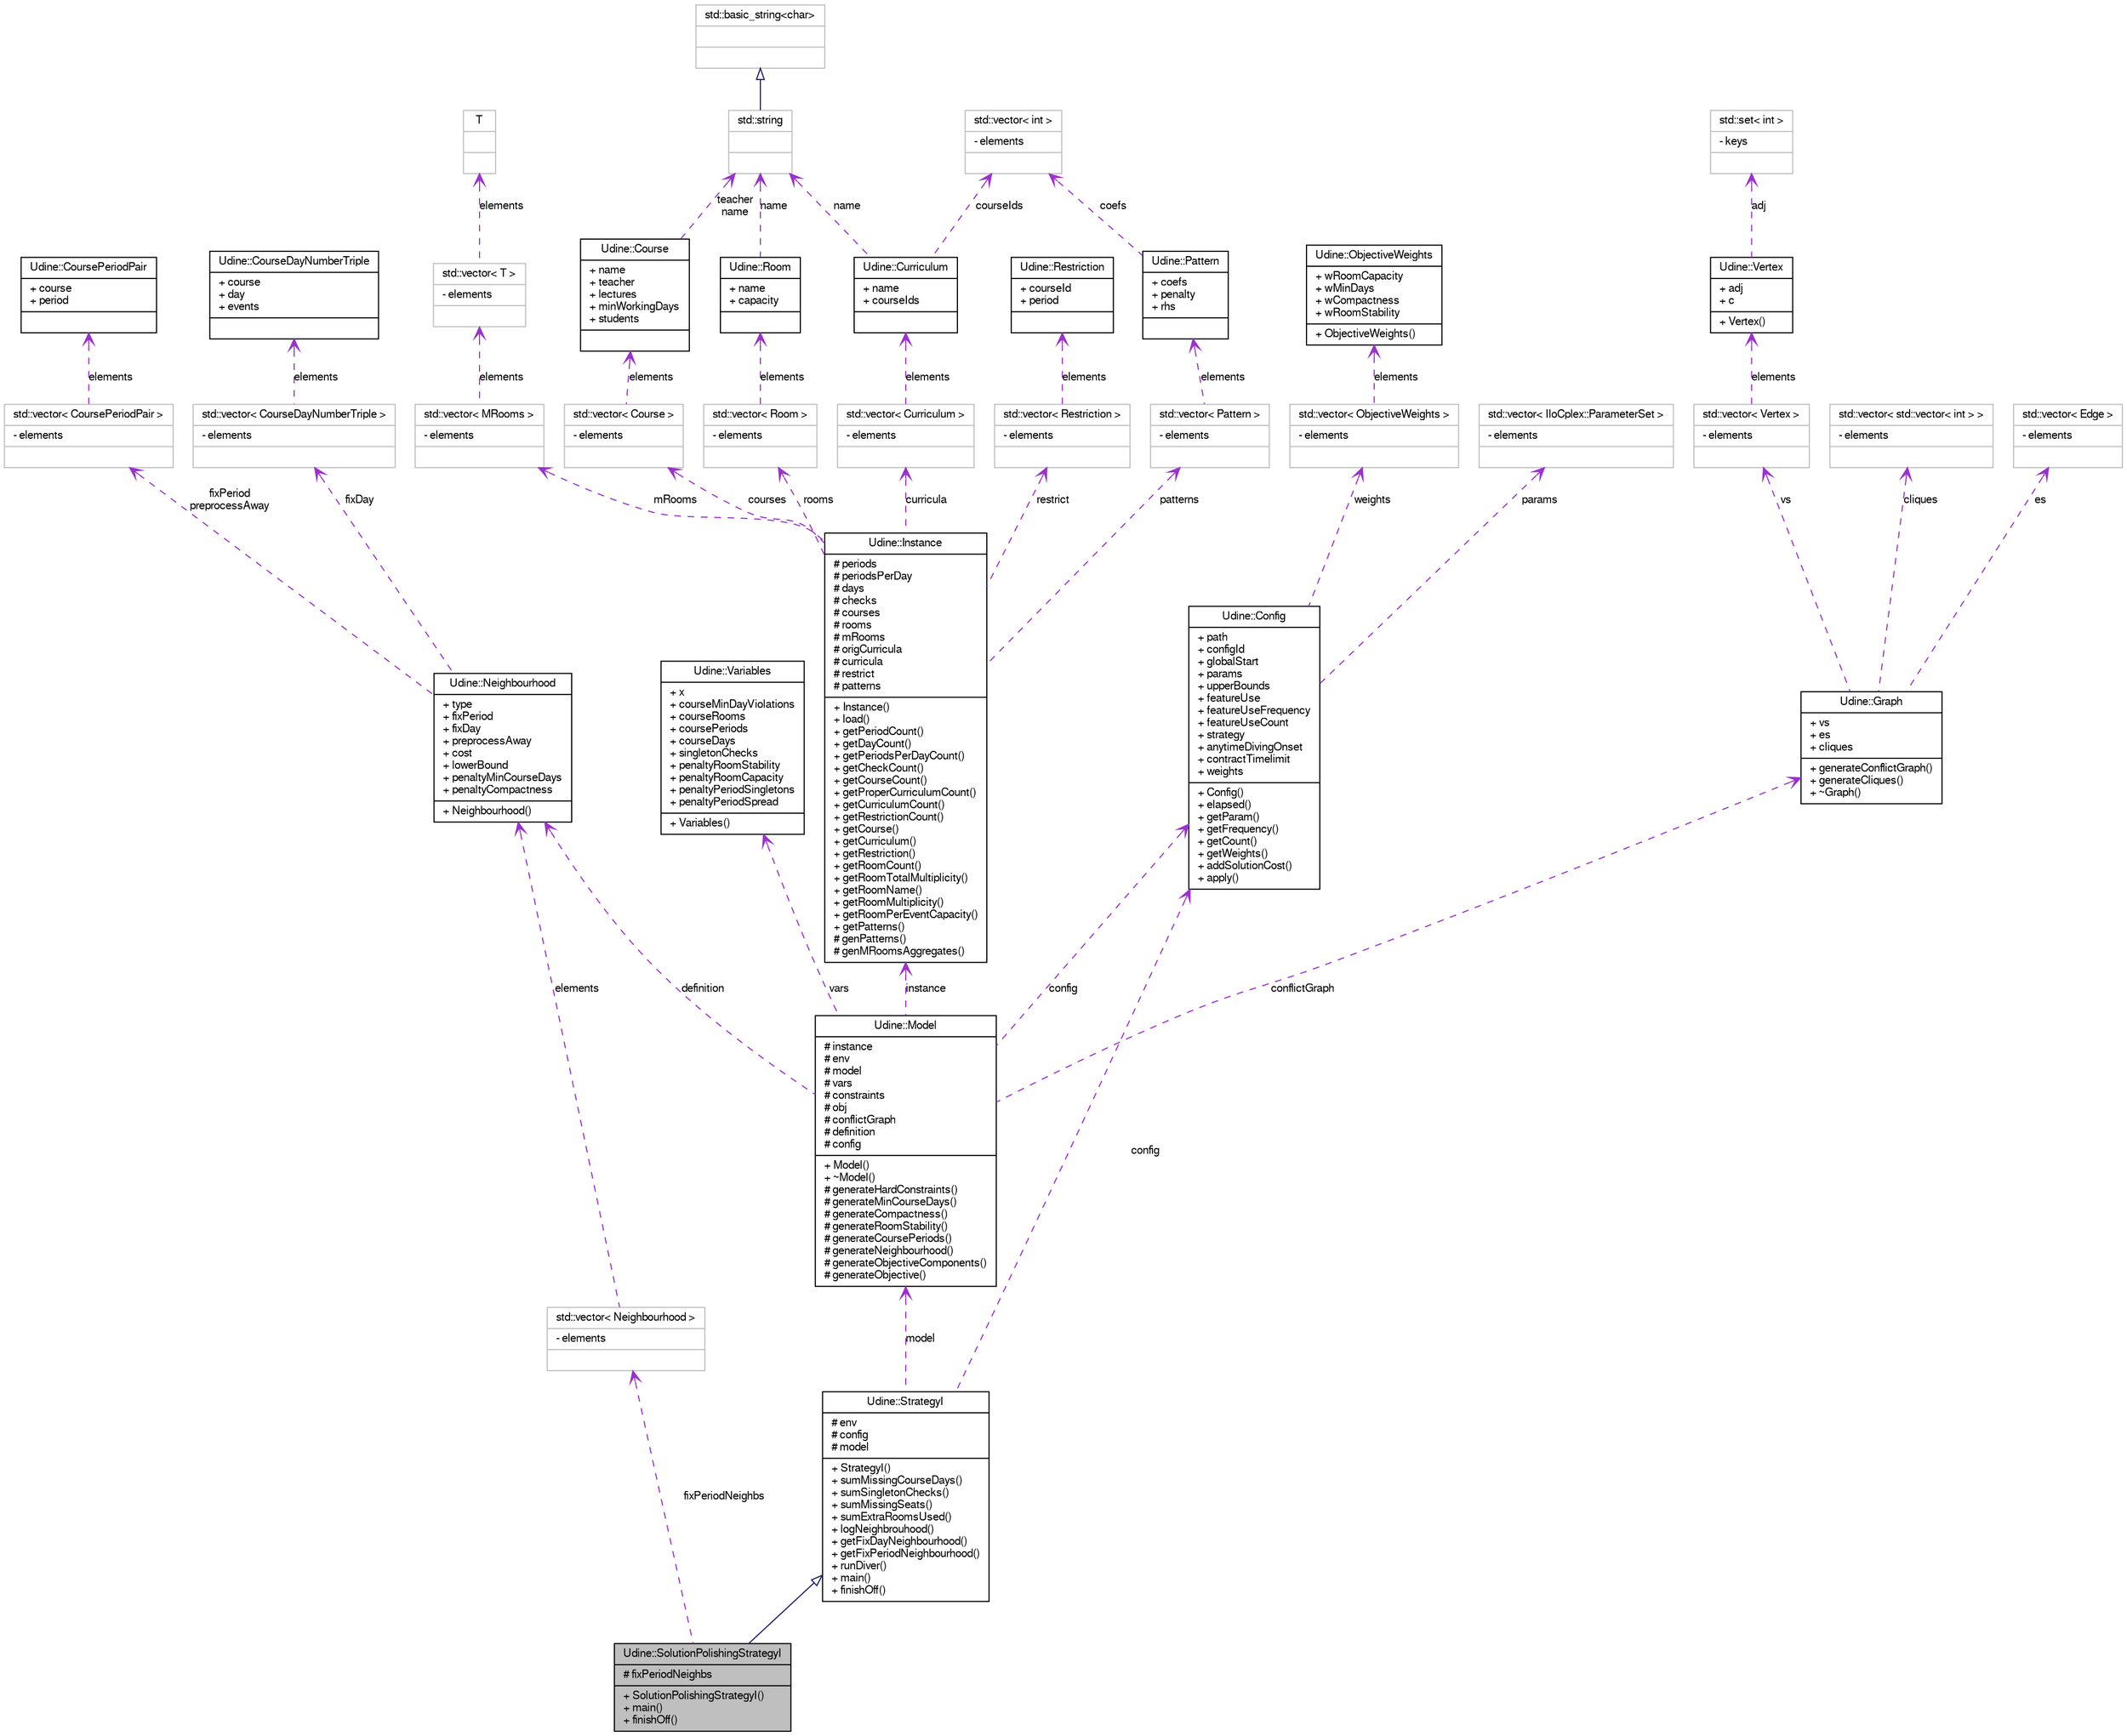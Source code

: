 digraph G
{
  edge [fontname="FreeSans",fontsize="10",labelfontname="FreeSans",labelfontsize="10"];
  node [fontname="FreeSans",fontsize="10",shape=record];
  Node1 [label="{Udine::SolutionPolishingStrategyI\n|# fixPeriodNeighbs\l|+ SolutionPolishingStrategyI()\l+ main()\l+ finishOff()\l}",height=0.2,width=0.4,color="black", fillcolor="grey75", style="filled" fontcolor="black"];
  Node2 -> Node1 [dir=back,color="midnightblue",fontsize="10",style="solid",arrowtail="empty",fontname="FreeSans"];
  Node2 [label="{Udine::StrategyI\n|# env\l# config\l# model\l|+ StrategyI()\l+ sumMissingCourseDays()\l+ sumSingletonChecks()\l+ sumMissingSeats()\l+ sumExtraRoomsUsed()\l+ logNeighbrouhood()\l+ getFixDayNeighbourhood()\l+ getFixPeriodNeighbourhood()\l+ runDiver()\l+ main()\l+ finishOff()\l}",height=0.2,width=0.4,color="black", fillcolor="white", style="filled",URL="$class_udine_1_1_strategy_i.html"];
  Node3 -> Node2 [dir=back,color="darkorchid3",fontsize="10",style="dashed",label="model",arrowtail="open",fontname="FreeSans"];
  Node3 [label="{Udine::Model\n|# instance\l# env\l# model\l# vars\l# constraints\l# obj\l# conflictGraph\l# definition\l# config\l|+ Model()\l+ ~Model()\l# generateHardConstraints()\l# generateMinCourseDays()\l# generateCompactness()\l# generateRoomStability()\l# generateCoursePeriods()\l# generateNeighbourhood()\l# generateObjectiveComponents()\l# generateObjective()\l}",height=0.2,width=0.4,color="black", fillcolor="white", style="filled",URL="$class_udine_1_1_model.html"];
  Node4 -> Node3 [dir=back,color="darkorchid3",fontsize="10",style="dashed",label="instance",arrowtail="open",fontname="FreeSans"];
  Node4 [label="{Udine::Instance\n|# periods\l# periodsPerDay\l# days\l# checks\l# courses\l# rooms\l# mRooms\l# origCurricula\l# curricula\l# restrict\l# patterns\l|+ Instance()\l+ load()\l+ getPeriodCount()\l+ getDayCount()\l+ getPeriodsPerDayCount()\l+ getCheckCount()\l+ getCourseCount()\l+ getProperCurriculumCount()\l+ getCurriculumCount()\l+ getRestrictionCount()\l+ getCourse()\l+ getCurriculum()\l+ getRestriction()\l+ getRoomCount()\l+ getRoomTotalMultiplicity()\l+ getRoomName()\l+ getRoomMultiplicity()\l+ getRoomPerEventCapacity()\l+ getPatterns()\l# genPatterns()\l# genMRoomsAggregates()\l}",height=0.2,width=0.4,color="black", fillcolor="white", style="filled",URL="$class_udine_1_1_instance.html"];
  Node5 -> Node4 [dir=back,color="darkorchid3",fontsize="10",style="dashed",label="courses",arrowtail="open",fontname="FreeSans"];
  Node5 [label="{std::vector\< Course \>\n|- elements\l|}",height=0.2,width=0.4,color="grey75", fillcolor="white", style="filled"];
  Node6 -> Node5 [dir=back,color="darkorchid3",fontsize="10",style="dashed",label="elements",arrowtail="open",fontname="FreeSans"];
  Node6 [label="{Udine::Course\n|+ name\l+ teacher\l+ lectures\l+ minWorkingDays\l+ students\l|}",height=0.2,width=0.4,color="black", fillcolor="white", style="filled",URL="$struct_udine_1_1_course.html"];
  Node7 -> Node6 [dir=back,color="darkorchid3",fontsize="10",style="dashed",label="teacher\nname",arrowtail="open",fontname="FreeSans"];
  Node7 [label="{std::string\n||}",height=0.2,width=0.4,color="grey75", fillcolor="white", style="filled",tooltip="STL class."];
  Node8 -> Node7 [dir=back,color="midnightblue",fontsize="10",style="solid",arrowtail="empty",fontname="FreeSans"];
  Node8 [label="{std::basic_string\<char\>\n||}",height=0.2,width=0.4,color="grey75", fillcolor="white", style="filled",tooltip="STL class."];
  Node9 -> Node4 [dir=back,color="darkorchid3",fontsize="10",style="dashed",label="patterns",arrowtail="open",fontname="FreeSans"];
  Node9 [label="{std::vector\< Pattern \>\n|- elements\l|}",height=0.2,width=0.4,color="grey75", fillcolor="white", style="filled"];
  Node10 -> Node9 [dir=back,color="darkorchid3",fontsize="10",style="dashed",label="elements",arrowtail="open",fontname="FreeSans"];
  Node10 [label="{Udine::Pattern\n|+ coefs\l+ penalty\l+ rhs\l|}",height=0.2,width=0.4,color="black", fillcolor="white", style="filled",URL="$struct_udine_1_1_pattern.html"];
  Node11 -> Node10 [dir=back,color="darkorchid3",fontsize="10",style="dashed",label="coefs",arrowtail="open",fontname="FreeSans"];
  Node11 [label="{std::vector\< int \>\n|- elements\l|}",height=0.2,width=0.4,color="grey75", fillcolor="white", style="filled"];
  Node12 -> Node4 [dir=back,color="darkorchid3",fontsize="10",style="dashed",label="restrict",arrowtail="open",fontname="FreeSans"];
  Node12 [label="{std::vector\< Restriction \>\n|- elements\l|}",height=0.2,width=0.4,color="grey75", fillcolor="white", style="filled"];
  Node13 -> Node12 [dir=back,color="darkorchid3",fontsize="10",style="dashed",label="elements",arrowtail="open",fontname="FreeSans"];
  Node13 [label="{Udine::Restriction\n|+ courseId\l+ period\l|}",height=0.2,width=0.4,color="black", fillcolor="white", style="filled",URL="$struct_udine_1_1_restriction.html"];
  Node14 -> Node4 [dir=back,color="darkorchid3",fontsize="10",style="dashed",label="mRooms",arrowtail="open",fontname="FreeSans"];
  Node14 [label="{std::vector\< MRooms \>\n|- elements\l|}",height=0.2,width=0.4,color="grey75", fillcolor="white", style="filled"];
  Node15 -> Node14 [dir=back,color="darkorchid3",fontsize="10",style="dashed",label="elements",arrowtail="open",fontname="FreeSans"];
  Node15 [label="{std::vector\< T \>\n|- elements\l|}",height=0.2,width=0.4,color="grey75", fillcolor="white", style="filled",tooltip="STL class."];
  Node16 -> Node15 [dir=back,color="darkorchid3",fontsize="10",style="dashed",label="elements",arrowtail="open",fontname="FreeSans"];
  Node16 [label="{T\n||}",height=0.2,width=0.4,color="grey75", fillcolor="white", style="filled"];
  Node17 -> Node4 [dir=back,color="darkorchid3",fontsize="10",style="dashed",label="curricula",arrowtail="open",fontname="FreeSans"];
  Node17 [label="{std::vector\< Curriculum \>\n|- elements\l|}",height=0.2,width=0.4,color="grey75", fillcolor="white", style="filled"];
  Node18 -> Node17 [dir=back,color="darkorchid3",fontsize="10",style="dashed",label="elements",arrowtail="open",fontname="FreeSans"];
  Node18 [label="{Udine::Curriculum\n|+ name\l+ courseIds\l|}",height=0.2,width=0.4,color="black", fillcolor="white", style="filled",URL="$struct_udine_1_1_curriculum.html"];
  Node7 -> Node18 [dir=back,color="darkorchid3",fontsize="10",style="dashed",label="name",arrowtail="open",fontname="FreeSans"];
  Node11 -> Node18 [dir=back,color="darkorchid3",fontsize="10",style="dashed",label="courseIds",arrowtail="open",fontname="FreeSans"];
  Node19 -> Node4 [dir=back,color="darkorchid3",fontsize="10",style="dashed",label="rooms",arrowtail="open",fontname="FreeSans"];
  Node19 [label="{std::vector\< Room \>\n|- elements\l|}",height=0.2,width=0.4,color="grey75", fillcolor="white", style="filled"];
  Node20 -> Node19 [dir=back,color="darkorchid3",fontsize="10",style="dashed",label="elements",arrowtail="open",fontname="FreeSans"];
  Node20 [label="{Udine::Room\n|+ name\l+ capacity\l|}",height=0.2,width=0.4,color="black", fillcolor="white", style="filled",URL="$struct_udine_1_1_room.html"];
  Node7 -> Node20 [dir=back,color="darkorchid3",fontsize="10",style="dashed",label="name",arrowtail="open",fontname="FreeSans"];
  Node21 -> Node3 [dir=back,color="darkorchid3",fontsize="10",style="dashed",label="conflictGraph",arrowtail="open",fontname="FreeSans"];
  Node21 [label="{Udine::Graph\n|+ vs\l+ es\l+ cliques\l|+ generateConflictGraph()\l+ generateCliques()\l+ ~Graph()\l}",height=0.2,width=0.4,color="black", fillcolor="white", style="filled",URL="$class_udine_1_1_graph.html"];
  Node22 -> Node21 [dir=back,color="darkorchid3",fontsize="10",style="dashed",label="cliques",arrowtail="open",fontname="FreeSans"];
  Node22 [label="{std::vector\< std::vector\< int \> \>\n|- elements\l|}",height=0.2,width=0.4,color="grey75", fillcolor="white", style="filled"];
  Node23 -> Node21 [dir=back,color="darkorchid3",fontsize="10",style="dashed",label="es",arrowtail="open",fontname="FreeSans"];
  Node23 [label="{std::vector\< Edge \>\n|- elements\l|}",height=0.2,width=0.4,color="grey75", fillcolor="white", style="filled"];
  Node24 -> Node21 [dir=back,color="darkorchid3",fontsize="10",style="dashed",label="vs",arrowtail="open",fontname="FreeSans"];
  Node24 [label="{std::vector\< Vertex \>\n|- elements\l|}",height=0.2,width=0.4,color="grey75", fillcolor="white", style="filled"];
  Node25 -> Node24 [dir=back,color="darkorchid3",fontsize="10",style="dashed",label="elements",arrowtail="open",fontname="FreeSans"];
  Node25 [label="{Udine::Vertex\n|+ adj\l+ c\l|+ Vertex()\l}",height=0.2,width=0.4,color="black", fillcolor="white", style="filled",URL="$class_udine_1_1_vertex.html"];
  Node26 -> Node25 [dir=back,color="darkorchid3",fontsize="10",style="dashed",label="adj",arrowtail="open",fontname="FreeSans"];
  Node26 [label="{std::set\< int \>\n|- keys\l|}",height=0.2,width=0.4,color="grey75", fillcolor="white", style="filled"];
  Node27 -> Node3 [dir=back,color="darkorchid3",fontsize="10",style="dashed",label="definition",arrowtail="open",fontname="FreeSans"];
  Node27 [label="{Udine::Neighbourhood\n|+ type\l+ fixPeriod\l+ fixDay\l+ preprocessAway\l+ cost\l+ lowerBound\l+ penaltyMinCourseDays\l+ penaltyCompactness\l|+ Neighbourhood()\l}",height=0.2,width=0.4,color="black", fillcolor="white", style="filled",URL="$struct_udine_1_1_neighbourhood.html"];
  Node28 -> Node27 [dir=back,color="darkorchid3",fontsize="10",style="dashed",label="fixDay",arrowtail="open",fontname="FreeSans"];
  Node28 [label="{std::vector\< CourseDayNumberTriple \>\n|- elements\l|}",height=0.2,width=0.4,color="grey75", fillcolor="white", style="filled"];
  Node29 -> Node28 [dir=back,color="darkorchid3",fontsize="10",style="dashed",label="elements",arrowtail="open",fontname="FreeSans"];
  Node29 [label="{Udine::CourseDayNumberTriple\n|+ course\l+ day\l+ events\l|}",height=0.2,width=0.4,color="black", fillcolor="white", style="filled",URL="$struct_udine_1_1_course_day_number_triple.html"];
  Node30 -> Node27 [dir=back,color="darkorchid3",fontsize="10",style="dashed",label="fixPeriod\npreprocessAway",arrowtail="open",fontname="FreeSans"];
  Node30 [label="{std::vector\< CoursePeriodPair \>\n|- elements\l|}",height=0.2,width=0.4,color="grey75", fillcolor="white", style="filled"];
  Node31 -> Node30 [dir=back,color="darkorchid3",fontsize="10",style="dashed",label="elements",arrowtail="open",fontname="FreeSans"];
  Node31 [label="{Udine::CoursePeriodPair\n|+ course\l+ period\l|}",height=0.2,width=0.4,color="black", fillcolor="white", style="filled",URL="$struct_udine_1_1_course_period_pair.html"];
  Node32 -> Node3 [dir=back,color="darkorchid3",fontsize="10",style="dashed",label="vars",arrowtail="open",fontname="FreeSans"];
  Node32 [label="{Udine::Variables\n|+ x\l+ courseMinDayViolations\l+ courseRooms\l+ coursePeriods\l+ courseDays\l+ singletonChecks\l+ penaltyRoomStability\l+ penaltyRoomCapacity\l+ penaltyPeriodSingletons\l+ penaltyPeriodSpread\l|+ Variables()\l}",height=0.2,width=0.4,color="black", fillcolor="white", style="filled",URL="$struct_udine_1_1_variables.html"];
  Node33 -> Node3 [dir=back,color="darkorchid3",fontsize="10",style="dashed",label="config",arrowtail="open",fontname="FreeSans"];
  Node33 [label="{Udine::Config\n|+ path\l+ configId\l+ globalStart\l+ params\l+ upperBounds\l+ featureUse\l+ featureUseFrequency\l+ featureUseCount\l+ strategy\l+ anytimeDivingOnset\l+ contractTimelimit\l+ weights\l|+ Config()\l+ elapsed()\l+ getParam()\l+ getFrequency()\l+ getCount()\l+ getWeights()\l+ addSolutionCost()\l+ apply()\l}",height=0.2,width=0.4,color="black", fillcolor="white", style="filled",URL="$struct_udine_1_1_config.html"];
  Node34 -> Node33 [dir=back,color="darkorchid3",fontsize="10",style="dashed",label="params",arrowtail="open",fontname="FreeSans"];
  Node34 [label="{std::vector\< IloCplex::ParameterSet \>\n|- elements\l|}",height=0.2,width=0.4,color="grey75", fillcolor="white", style="filled"];
  Node35 -> Node33 [dir=back,color="darkorchid3",fontsize="10",style="dashed",label="weights",arrowtail="open",fontname="FreeSans"];
  Node35 [label="{std::vector\< ObjectiveWeights \>\n|- elements\l|}",height=0.2,width=0.4,color="grey75", fillcolor="white", style="filled"];
  Node36 -> Node35 [dir=back,color="darkorchid3",fontsize="10",style="dashed",label="elements",arrowtail="open",fontname="FreeSans"];
  Node36 [label="{Udine::ObjectiveWeights\n|+ wRoomCapacity\l+ wMinDays\l+ wCompactness\l+ wRoomStability\l|+ ObjectiveWeights()\l}",height=0.2,width=0.4,color="black", fillcolor="white", style="filled",URL="$struct_udine_1_1_objective_weights.html"];
  Node33 -> Node2 [dir=back,color="darkorchid3",fontsize="10",style="dashed",label="config",arrowtail="open",fontname="FreeSans"];
  Node37 -> Node1 [dir=back,color="darkorchid3",fontsize="10",style="dashed",label="fixPeriodNeighbs",arrowtail="open",fontname="FreeSans"];
  Node37 [label="{std::vector\< Neighbourhood \>\n|- elements\l|}",height=0.2,width=0.4,color="grey75", fillcolor="white", style="filled"];
  Node27 -> Node37 [dir=back,color="darkorchid3",fontsize="10",style="dashed",label="elements",arrowtail="open",fontname="FreeSans"];
}

